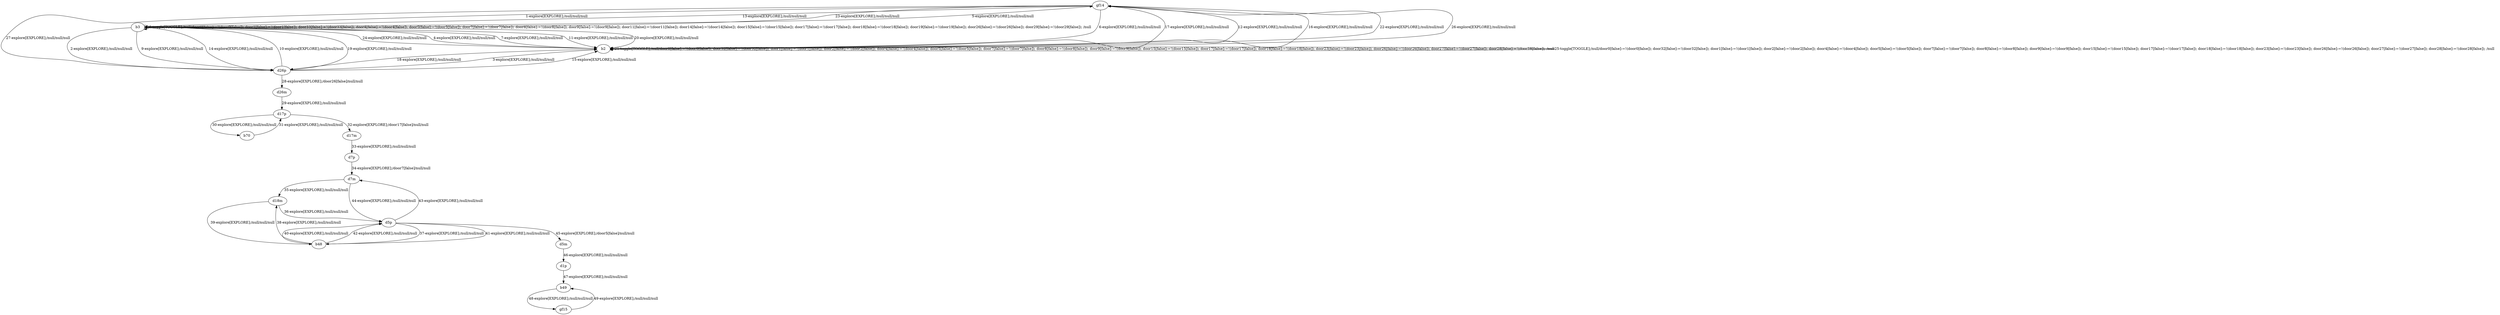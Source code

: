 # Total number of goals covered by this test: 1
# gf15 --> b49

digraph g {
"gf14" -> "b3" [label = "1-explore[EXPLORE];/null/null/null"];
"b3" -> "d26p" [label = "2-explore[EXPLORE];/null/null/null"];
"d26p" -> "b2" [label = "3-explore[EXPLORE];/null/null/null"];
"b2" -> "b3" [label = "4-explore[EXPLORE];/null/null/null"];
"b3" -> "gf14" [label = "5-explore[EXPLORE];/null/null/null"];
"gf14" -> "b2" [label = "6-explore[EXPLORE];/null/null/null"];
"b2" -> "b3" [label = "7-explore[EXPLORE];/null/null/null"];
"b3" -> "b3" [label = "8-toggle[TOGGLE];/null/door0[false]:=!(door0[false]); door1[false]:=!(door1[false]); door33[false]:=!(door33[false]); door4[false]:=!(door4[false]); door5[false]:=!(door5[false]); door7[false]:=!(door7[false]); door8[false]:=!(door8[false]); door9[false]:=!(door9[false]); door11[false]:=!(door11[false]); door14[false]:=!(door14[false]); door15[false]:=!(door15[false]); door17[false]:=!(door17[false]); door18[false]:=!(door18[false]); door19[false]:=!(door19[false]); door26[false]:=!(door26[false]); door29[false]:=!(door29[false]); /null"];
"b3" -> "d26p" [label = "9-explore[EXPLORE];/null/null/null"];
"d26p" -> "b3" [label = "10-explore[EXPLORE];/null/null/null"];
"b3" -> "b2" [label = "11-explore[EXPLORE];/null/null/null"];
"b2" -> "gf14" [label = "12-explore[EXPLORE];/null/null/null"];
"gf14" -> "b3" [label = "13-explore[EXPLORE];/null/null/null"];
"b3" -> "d26p" [label = "14-explore[EXPLORE];/null/null/null"];
"d26p" -> "b2" [label = "15-explore[EXPLORE];/null/null/null"];
"b2" -> "gf14" [label = "16-explore[EXPLORE];/null/null/null"];
"gf14" -> "b2" [label = "17-explore[EXPLORE];/null/null/null"];
"b2" -> "d26p" [label = "18-explore[EXPLORE];/null/null/null"];
"d26p" -> "b3" [label = "19-explore[EXPLORE];/null/null/null"];
"b3" -> "b2" [label = "20-explore[EXPLORE];/null/null/null"];
"b2" -> "b2" [label = "21-toggle[TOGGLE];/null/door0[false]:=!(door0[false]); door32[false]:=!(door32[false]); door1[false]:=!(door1[false]); door2[false]:=!(door2[false]); door4[false]:=!(door4[false]); door5[false]:=!(door5[false]); door7[false]:=!(door7[false]); door8[false]:=!(door8[false]); door9[false]:=!(door9[false]); door15[false]:=!(door15[false]); door17[false]:=!(door17[false]); door18[false]:=!(door18[false]); door23[false]:=!(door23[false]); door26[false]:=!(door26[false]); door27[false]:=!(door27[false]); door28[false]:=!(door28[false]); /null"];
"b2" -> "gf14" [label = "22-explore[EXPLORE];/null/null/null"];
"gf14" -> "b3" [label = "23-explore[EXPLORE];/null/null/null"];
"b3" -> "b2" [label = "24-explore[EXPLORE];/null/null/null"];
"b2" -> "b2" [label = "25-toggle[TOGGLE];/null/door0[false]:=!(door0[false]); door32[false]:=!(door32[false]); door1[false]:=!(door1[false]); door2[false]:=!(door2[false]); door4[false]:=!(door4[false]); door5[false]:=!(door5[false]); door7[false]:=!(door7[false]); door8[false]:=!(door8[false]); door9[false]:=!(door9[false]); door15[false]:=!(door15[false]); door17[false]:=!(door17[false]); door18[false]:=!(door18[false]); door23[false]:=!(door23[false]); door26[false]:=!(door26[false]); door27[false]:=!(door27[false]); door28[false]:=!(door28[false]); /null"];
"b2" -> "gf14" [label = "26-explore[EXPLORE];/null/null/null"];
"gf14" -> "d26p" [label = "27-explore[EXPLORE];/null/null/null"];
"d26p" -> "d26m" [label = "28-explore[EXPLORE];/door26[false]/null/null"];
"d26m" -> "d17p" [label = "29-explore[EXPLORE];/null/null/null"];
"d17p" -> "b70" [label = "30-explore[EXPLORE];/null/null/null"];
"b70" -> "d17p" [label = "31-explore[EXPLORE];/null/null/null"];
"d17p" -> "d17m" [label = "32-explore[EXPLORE];/door17[false]/null/null"];
"d17m" -> "d7p" [label = "33-explore[EXPLORE];/null/null/null"];
"d7p" -> "d7m" [label = "34-explore[EXPLORE];/door7[false]/null/null"];
"d7m" -> "d18m" [label = "35-explore[EXPLORE];/null/null/null"];
"d18m" -> "d5p" [label = "36-explore[EXPLORE];/null/null/null"];
"d5p" -> "b48" [label = "37-explore[EXPLORE];/null/null/null"];
"b48" -> "d18m" [label = "38-explore[EXPLORE];/null/null/null"];
"d18m" -> "b48" [label = "39-explore[EXPLORE];/null/null/null"];
"b48" -> "d5p" [label = "40-explore[EXPLORE];/null/null/null"];
"d5p" -> "b48" [label = "41-explore[EXPLORE];/null/null/null"];
"b48" -> "d5p" [label = "42-explore[EXPLORE];/null/null/null"];
"d5p" -> "d7m" [label = "43-explore[EXPLORE];/null/null/null"];
"d7m" -> "d5p" [label = "44-explore[EXPLORE];/null/null/null"];
"d5p" -> "d5m" [label = "45-explore[EXPLORE];/door5[false]/null/null"];
"d5m" -> "d1p" [label = "46-explore[EXPLORE];/null/null/null"];
"d1p" -> "b49" [label = "47-explore[EXPLORE];/null/null/null"];
"b49" -> "gf15" [label = "48-explore[EXPLORE];/null/null/null"];
"gf15" -> "b49" [label = "49-explore[EXPLORE];/null/null/null"];
}